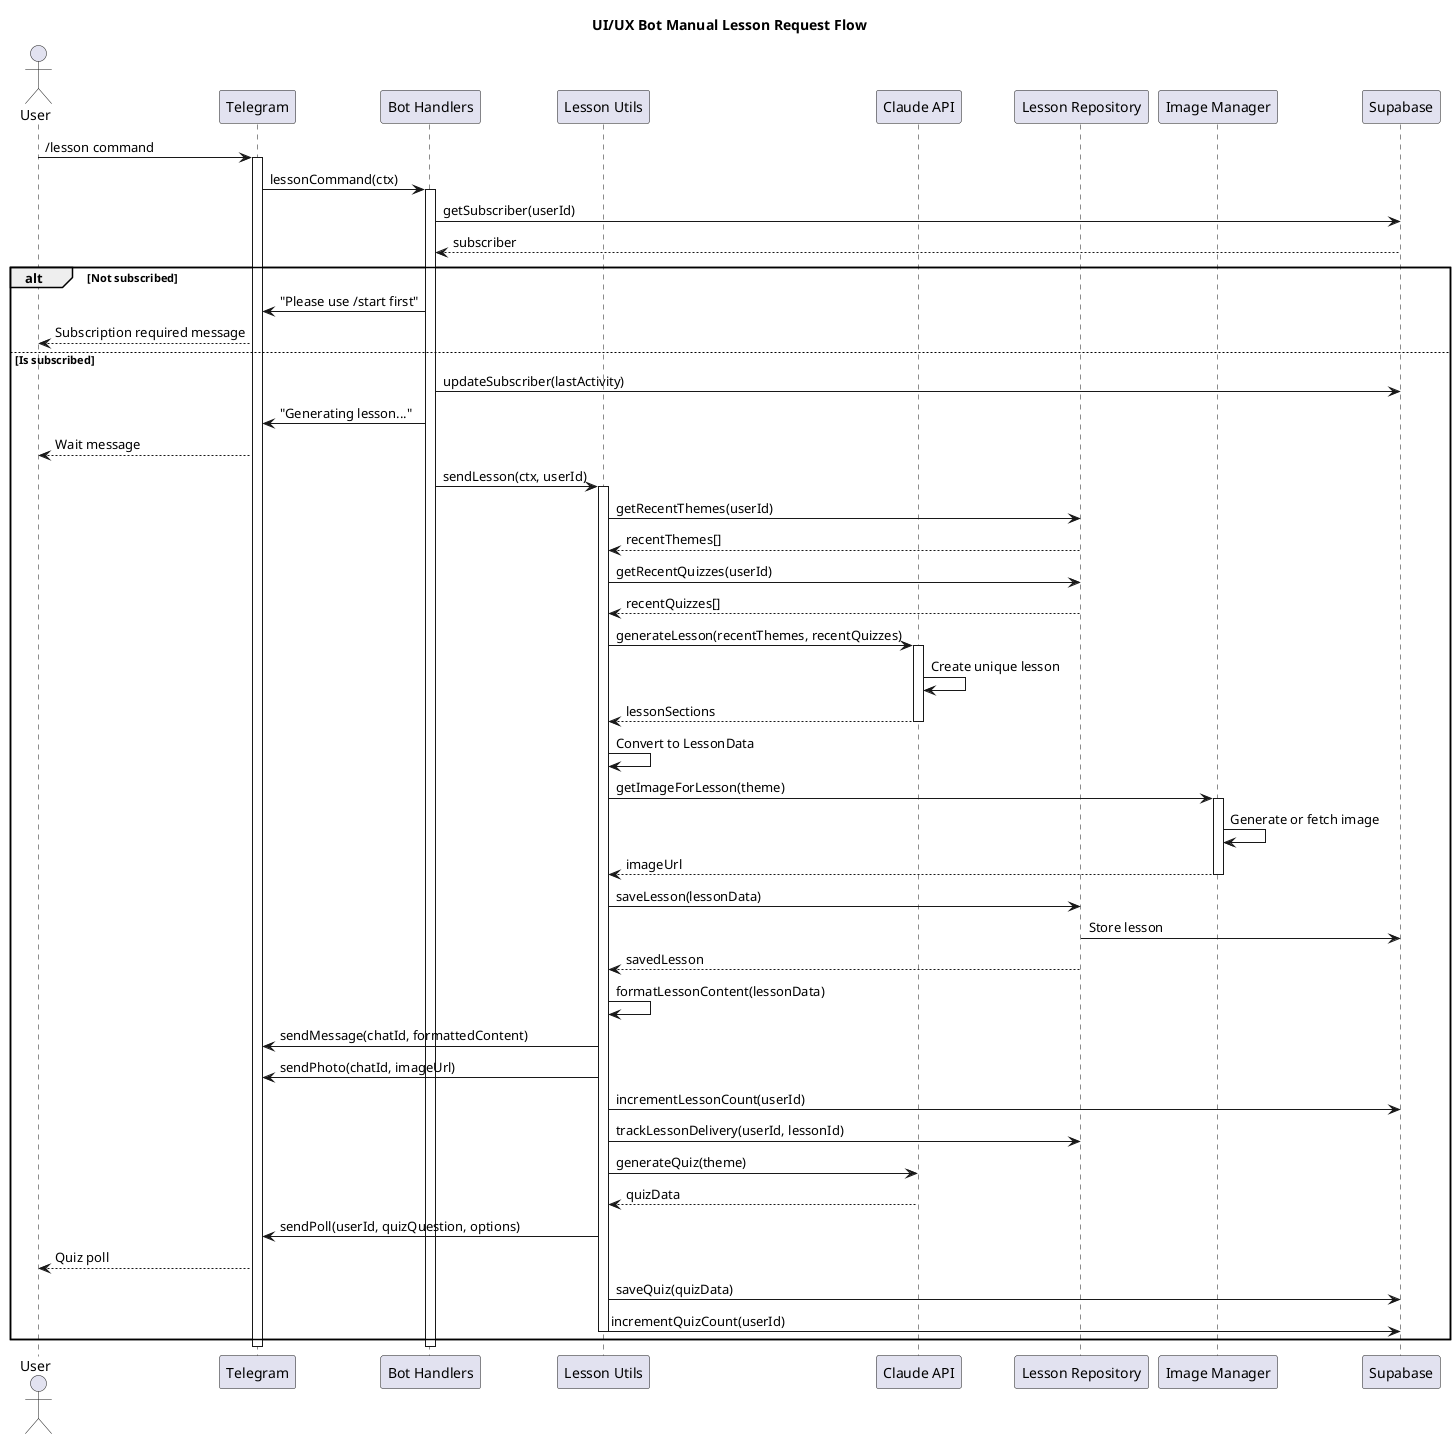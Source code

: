 @startuml Manual Lesson Request Flow

title UI/UX Bot Manual Lesson Request Flow

actor User
participant "Telegram" as Telegram
participant "Bot Handlers" as Handlers
participant "Lesson Utils" as LessonUtils
participant "Claude API" as Claude
participant "Lesson Repository" as LessonRepo
participant "Image Manager" as ImageMgr
participant "Supabase" as DB

User -> Telegram: /lesson command
activate Telegram

Telegram -> Handlers: lessonCommand(ctx)
activate Handlers

Handlers -> DB: getSubscriber(userId)
DB --> Handlers: subscriber

alt Not subscribed
    Handlers -> Telegram: "Please use /start first"
    Telegram --> User: Subscription required message
else Is subscribed
    Handlers -> DB: updateSubscriber(lastActivity)
    Handlers -> Telegram: "Generating lesson..."
    Telegram --> User: Wait message
    
    Handlers -> LessonUtils: sendLesson(ctx, userId)
    activate LessonUtils
    
    LessonUtils -> LessonRepo: getRecentThemes(userId)
    LessonRepo --> LessonUtils: recentThemes[]
    
    LessonUtils -> LessonRepo: getRecentQuizzes(userId) 
    LessonRepo --> LessonUtils: recentQuizzes[]
    
    LessonUtils -> Claude: generateLesson(recentThemes, recentQuizzes)
    activate Claude
    Claude -> Claude: Create unique lesson
    Claude --> LessonUtils: lessonSections
    deactivate Claude
    
    LessonUtils -> LessonUtils: Convert to LessonData
    
    LessonUtils -> ImageMgr: getImageForLesson(theme)
    activate ImageMgr
    ImageMgr -> ImageMgr: Generate or fetch image
    ImageMgr --> LessonUtils: imageUrl
    deactivate ImageMgr
    
    LessonUtils -> LessonRepo: saveLesson(lessonData)
    LessonRepo -> DB: Store lesson
    LessonRepo --> LessonUtils: savedLesson
    
    LessonUtils -> LessonUtils: formatLessonContent(lessonData)
    LessonUtils -> Telegram: sendMessage(chatId, formattedContent)
    LessonUtils -> Telegram: sendPhoto(chatId, imageUrl)
    
    LessonUtils -> DB: incrementLessonCount(userId)
    LessonUtils -> LessonRepo: trackLessonDelivery(userId, lessonId)
    
    LessonUtils -> Claude: generateQuiz(theme)
    Claude --> LessonUtils: quizData
    
    LessonUtils -> Telegram: sendPoll(userId, quizQuestion, options)
    Telegram --> User: Quiz poll
    
    LessonUtils -> DB: saveQuiz(quizData)
    LessonUtils -> DB: incrementQuizCount(userId)
    
    deactivate LessonUtils
end

deactivate Handlers
deactivate Telegram

@enduml 